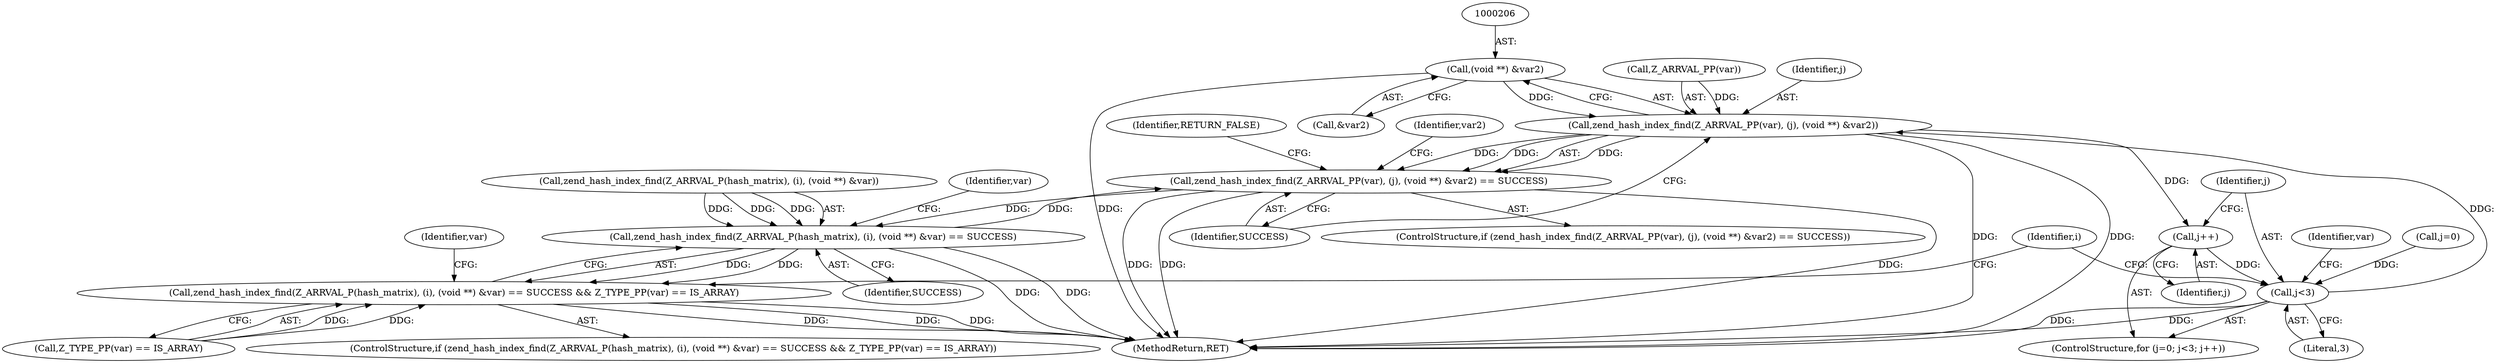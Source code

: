 digraph "0_php-src_2938329ce19cb8c4197dec146c3ec887c6f61d01_0@pointer" {
"1000205" [label="(Call,(void **) &var2)"];
"1000201" [label="(Call,zend_hash_index_find(Z_ARRVAL_PP(var), (j), (void **) &var2))"];
"1000196" [label="(Call,j++)"];
"1000193" [label="(Call,j<3)"];
"1000200" [label="(Call,zend_hash_index_find(Z_ARRVAL_PP(var), (j), (void **) &var2) == SUCCESS)"];
"1000161" [label="(Call,zend_hash_index_find(Z_ARRVAL_P(hash_matrix), (i), (void **) &var) == SUCCESS)"];
"1000160" [label="(Call,zend_hash_index_find(Z_ARRVAL_P(hash_matrix), (i), (void **) &var) == SUCCESS && Z_TYPE_PP(var) == IS_ARRAY)"];
"1000203" [label="(Identifier,var)"];
"1000193" [label="(Call,j<3)"];
"1000197" [label="(Identifier,j)"];
"1000173" [label="(Identifier,var)"];
"1000205" [label="(Call,(void **) &var2)"];
"1000190" [label="(Call,j=0)"];
"1000202" [label="(Call,Z_ARRVAL_PP(var))"];
"1000157" [label="(Identifier,i)"];
"1000207" [label="(Call,&var2)"];
"1000161" [label="(Call,zend_hash_index_find(Z_ARRVAL_P(hash_matrix), (i), (void **) &var) == SUCCESS)"];
"1000180" [label="(Identifier,var)"];
"1000204" [label="(Identifier,j)"];
"1000159" [label="(ControlStructure,if (zend_hash_index_find(Z_ARRVAL_P(hash_matrix), (i), (void **) &var) == SUCCESS && Z_TYPE_PP(var) == IS_ARRAY))"];
"1000162" [label="(Call,zend_hash_index_find(Z_ARRVAL_P(hash_matrix), (i), (void **) &var))"];
"1000194" [label="(Identifier,j)"];
"1000189" [label="(ControlStructure,for (j=0; j<3; j++))"];
"1000160" [label="(Call,zend_hash_index_find(Z_ARRVAL_P(hash_matrix), (i), (void **) &var) == SUCCESS && Z_TYPE_PP(var) == IS_ARRAY)"];
"1000201" [label="(Call,zend_hash_index_find(Z_ARRVAL_PP(var), (j), (void **) &var2))"];
"1000200" [label="(Call,zend_hash_index_find(Z_ARRVAL_PP(var), (j), (void **) &var2) == SUCCESS)"];
"1000199" [label="(ControlStructure,if (zend_hash_index_find(Z_ARRVAL_PP(var), (j), (void **) &var2) == SUCCESS))"];
"1000170" [label="(Identifier,SUCCESS)"];
"1000195" [label="(Literal,3)"];
"1000253" [label="(Identifier,RETURN_FALSE)"];
"1000272" [label="(MethodReturn,RET)"];
"1000209" [label="(Identifier,SUCCESS)"];
"1000214" [label="(Identifier,var2)"];
"1000171" [label="(Call,Z_TYPE_PP(var) == IS_ARRAY)"];
"1000196" [label="(Call,j++)"];
"1000205" -> "1000201"  [label="AST: "];
"1000205" -> "1000207"  [label="CFG: "];
"1000206" -> "1000205"  [label="AST: "];
"1000207" -> "1000205"  [label="AST: "];
"1000201" -> "1000205"  [label="CFG: "];
"1000205" -> "1000272"  [label="DDG: "];
"1000205" -> "1000201"  [label="DDG: "];
"1000201" -> "1000200"  [label="AST: "];
"1000202" -> "1000201"  [label="AST: "];
"1000204" -> "1000201"  [label="AST: "];
"1000209" -> "1000201"  [label="CFG: "];
"1000201" -> "1000272"  [label="DDG: "];
"1000201" -> "1000272"  [label="DDG: "];
"1000201" -> "1000196"  [label="DDG: "];
"1000201" -> "1000200"  [label="DDG: "];
"1000201" -> "1000200"  [label="DDG: "];
"1000201" -> "1000200"  [label="DDG: "];
"1000202" -> "1000201"  [label="DDG: "];
"1000193" -> "1000201"  [label="DDG: "];
"1000196" -> "1000189"  [label="AST: "];
"1000196" -> "1000197"  [label="CFG: "];
"1000197" -> "1000196"  [label="AST: "];
"1000194" -> "1000196"  [label="CFG: "];
"1000196" -> "1000193"  [label="DDG: "];
"1000193" -> "1000189"  [label="AST: "];
"1000193" -> "1000195"  [label="CFG: "];
"1000194" -> "1000193"  [label="AST: "];
"1000195" -> "1000193"  [label="AST: "];
"1000203" -> "1000193"  [label="CFG: "];
"1000157" -> "1000193"  [label="CFG: "];
"1000193" -> "1000272"  [label="DDG: "];
"1000193" -> "1000272"  [label="DDG: "];
"1000190" -> "1000193"  [label="DDG: "];
"1000200" -> "1000199"  [label="AST: "];
"1000200" -> "1000209"  [label="CFG: "];
"1000209" -> "1000200"  [label="AST: "];
"1000214" -> "1000200"  [label="CFG: "];
"1000253" -> "1000200"  [label="CFG: "];
"1000200" -> "1000272"  [label="DDG: "];
"1000200" -> "1000272"  [label="DDG: "];
"1000200" -> "1000272"  [label="DDG: "];
"1000200" -> "1000161"  [label="DDG: "];
"1000161" -> "1000200"  [label="DDG: "];
"1000161" -> "1000160"  [label="AST: "];
"1000161" -> "1000170"  [label="CFG: "];
"1000162" -> "1000161"  [label="AST: "];
"1000170" -> "1000161"  [label="AST: "];
"1000173" -> "1000161"  [label="CFG: "];
"1000160" -> "1000161"  [label="CFG: "];
"1000161" -> "1000272"  [label="DDG: "];
"1000161" -> "1000272"  [label="DDG: "];
"1000161" -> "1000160"  [label="DDG: "];
"1000161" -> "1000160"  [label="DDG: "];
"1000162" -> "1000161"  [label="DDG: "];
"1000162" -> "1000161"  [label="DDG: "];
"1000162" -> "1000161"  [label="DDG: "];
"1000160" -> "1000159"  [label="AST: "];
"1000160" -> "1000171"  [label="CFG: "];
"1000171" -> "1000160"  [label="AST: "];
"1000180" -> "1000160"  [label="CFG: "];
"1000157" -> "1000160"  [label="CFG: "];
"1000160" -> "1000272"  [label="DDG: "];
"1000160" -> "1000272"  [label="DDG: "];
"1000160" -> "1000272"  [label="DDG: "];
"1000171" -> "1000160"  [label="DDG: "];
"1000171" -> "1000160"  [label="DDG: "];
}

